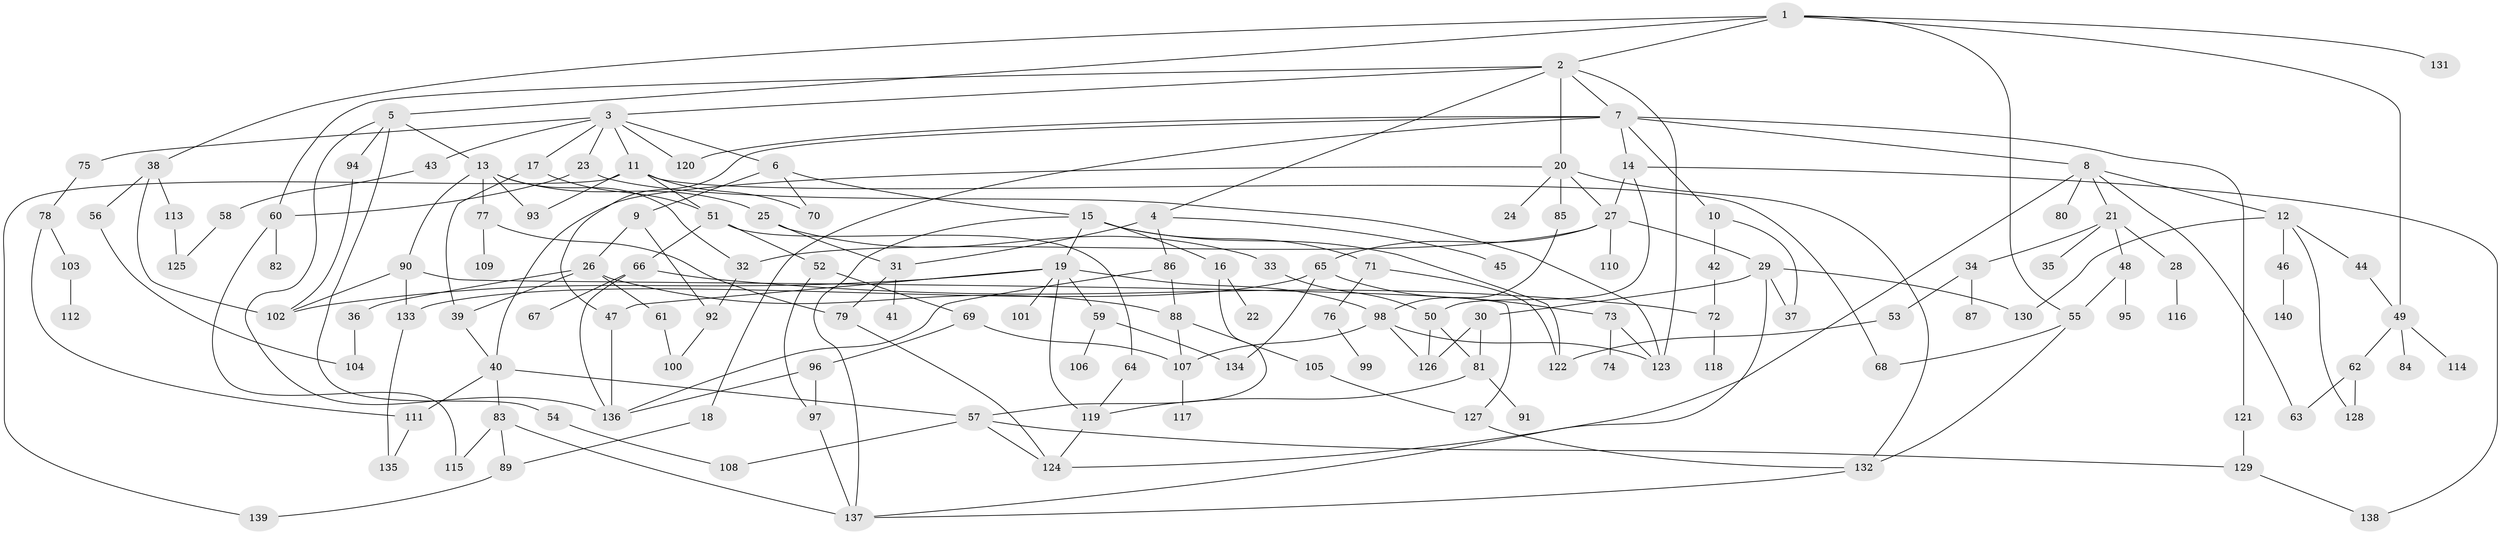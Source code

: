 // Generated by graph-tools (version 1.1) at 2025/10/02/27/25 16:10:54]
// undirected, 140 vertices, 207 edges
graph export_dot {
graph [start="1"]
  node [color=gray90,style=filled];
  1;
  2;
  3;
  4;
  5;
  6;
  7;
  8;
  9;
  10;
  11;
  12;
  13;
  14;
  15;
  16;
  17;
  18;
  19;
  20;
  21;
  22;
  23;
  24;
  25;
  26;
  27;
  28;
  29;
  30;
  31;
  32;
  33;
  34;
  35;
  36;
  37;
  38;
  39;
  40;
  41;
  42;
  43;
  44;
  45;
  46;
  47;
  48;
  49;
  50;
  51;
  52;
  53;
  54;
  55;
  56;
  57;
  58;
  59;
  60;
  61;
  62;
  63;
  64;
  65;
  66;
  67;
  68;
  69;
  70;
  71;
  72;
  73;
  74;
  75;
  76;
  77;
  78;
  79;
  80;
  81;
  82;
  83;
  84;
  85;
  86;
  87;
  88;
  89;
  90;
  91;
  92;
  93;
  94;
  95;
  96;
  97;
  98;
  99;
  100;
  101;
  102;
  103;
  104;
  105;
  106;
  107;
  108;
  109;
  110;
  111;
  112;
  113;
  114;
  115;
  116;
  117;
  118;
  119;
  120;
  121;
  122;
  123;
  124;
  125;
  126;
  127;
  128;
  129;
  130;
  131;
  132;
  133;
  134;
  135;
  136;
  137;
  138;
  139;
  140;
  1 -- 2;
  1 -- 5;
  1 -- 38;
  1 -- 49;
  1 -- 131;
  1 -- 55;
  2 -- 3;
  2 -- 4;
  2 -- 7;
  2 -- 20;
  2 -- 60;
  2 -- 123;
  3 -- 6;
  3 -- 11;
  3 -- 17;
  3 -- 23;
  3 -- 43;
  3 -- 75;
  3 -- 120;
  4 -- 45;
  4 -- 86;
  4 -- 31;
  5 -- 13;
  5 -- 54;
  5 -- 94;
  5 -- 136;
  6 -- 9;
  6 -- 15;
  6 -- 70;
  7 -- 8;
  7 -- 10;
  7 -- 14;
  7 -- 18;
  7 -- 121;
  7 -- 120;
  7 -- 47;
  8 -- 12;
  8 -- 21;
  8 -- 63;
  8 -- 80;
  8 -- 124;
  9 -- 26;
  9 -- 92;
  10 -- 42;
  10 -- 37;
  11 -- 51;
  11 -- 68;
  11 -- 70;
  11 -- 93;
  11 -- 139;
  12 -- 44;
  12 -- 46;
  12 -- 128;
  12 -- 130;
  13 -- 25;
  13 -- 32;
  13 -- 77;
  13 -- 90;
  13 -- 93;
  14 -- 138;
  14 -- 50;
  14 -- 27;
  15 -- 16;
  15 -- 19;
  15 -- 71;
  15 -- 122;
  15 -- 137;
  16 -- 22;
  16 -- 57;
  17 -- 39;
  17 -- 51;
  18 -- 89;
  19 -- 47;
  19 -- 59;
  19 -- 101;
  19 -- 102;
  19 -- 119;
  19 -- 98;
  20 -- 24;
  20 -- 27;
  20 -- 85;
  20 -- 132;
  20 -- 40;
  21 -- 28;
  21 -- 34;
  21 -- 35;
  21 -- 48;
  23 -- 60;
  23 -- 123;
  25 -- 31;
  25 -- 33;
  26 -- 36;
  26 -- 39;
  26 -- 61;
  26 -- 88;
  27 -- 29;
  27 -- 65;
  27 -- 110;
  27 -- 32;
  28 -- 116;
  29 -- 30;
  29 -- 37;
  29 -- 130;
  29 -- 137;
  30 -- 126;
  30 -- 81;
  31 -- 41;
  31 -- 79;
  32 -- 92;
  33 -- 50;
  34 -- 53;
  34 -- 87;
  36 -- 104;
  38 -- 56;
  38 -- 113;
  38 -- 102;
  39 -- 40;
  40 -- 83;
  40 -- 111;
  40 -- 57;
  42 -- 72;
  43 -- 58;
  44 -- 49;
  46 -- 140;
  47 -- 136;
  48 -- 55;
  48 -- 95;
  49 -- 62;
  49 -- 84;
  49 -- 114;
  50 -- 81;
  50 -- 126;
  51 -- 52;
  51 -- 64;
  51 -- 66;
  52 -- 69;
  52 -- 97;
  53 -- 122;
  54 -- 108;
  55 -- 132;
  55 -- 68;
  56 -- 104;
  57 -- 108;
  57 -- 124;
  57 -- 129;
  58 -- 125;
  59 -- 106;
  59 -- 134;
  60 -- 82;
  60 -- 115;
  61 -- 100;
  62 -- 63;
  62 -- 128;
  64 -- 119;
  65 -- 73;
  65 -- 134;
  65 -- 133;
  66 -- 67;
  66 -- 72;
  66 -- 136;
  69 -- 96;
  69 -- 107;
  71 -- 76;
  71 -- 122;
  72 -- 118;
  73 -- 74;
  73 -- 123;
  75 -- 78;
  76 -- 99;
  77 -- 109;
  77 -- 79;
  78 -- 103;
  78 -- 111;
  79 -- 124;
  81 -- 91;
  81 -- 119;
  83 -- 89;
  83 -- 137;
  83 -- 115;
  85 -- 98;
  86 -- 88;
  86 -- 136;
  88 -- 105;
  88 -- 107;
  89 -- 139;
  90 -- 133;
  90 -- 127;
  90 -- 102;
  92 -- 100;
  94 -- 102;
  96 -- 97;
  96 -- 136;
  97 -- 137;
  98 -- 126;
  98 -- 123;
  98 -- 107;
  103 -- 112;
  105 -- 127;
  107 -- 117;
  111 -- 135;
  113 -- 125;
  119 -- 124;
  121 -- 129;
  127 -- 132;
  129 -- 138;
  132 -- 137;
  133 -- 135;
}

